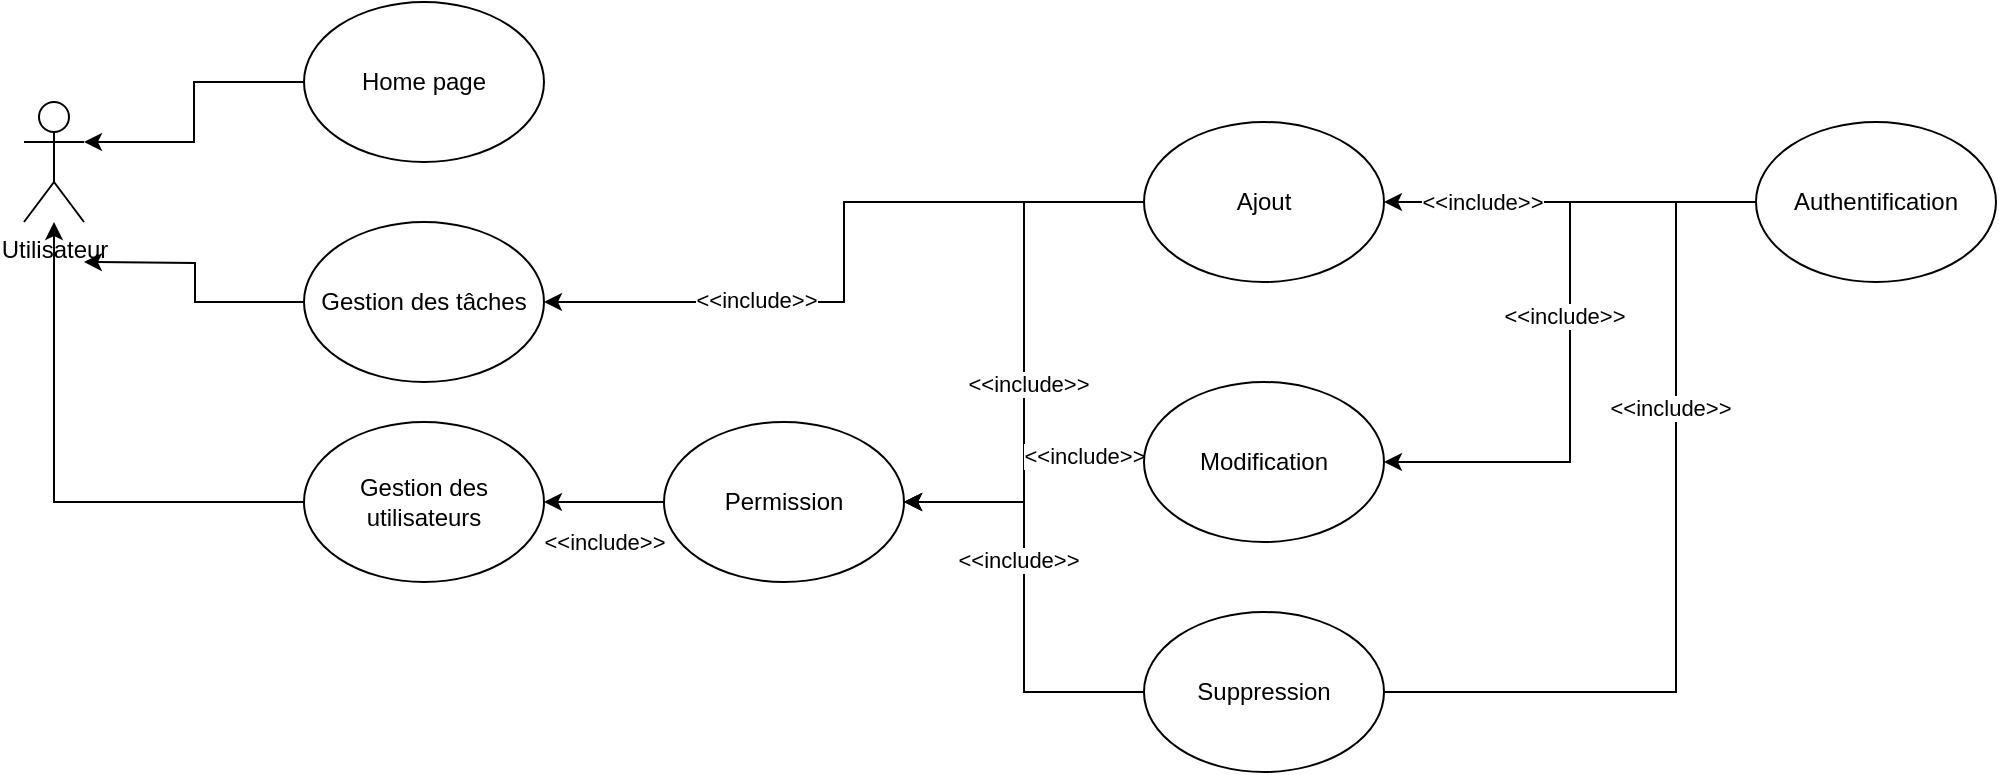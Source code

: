 <mxfile version="20.8.16" type="device"><diagram name="Page-1" id="rvUl8wwG4husMJX-CAwQ"><mxGraphModel dx="1482" dy="878" grid="1" gridSize="10" guides="1" tooltips="1" connect="1" arrows="1" fold="1" page="1" pageScale="1" pageWidth="827" pageHeight="1169" math="0" shadow="0"><root><mxCell id="0"/><mxCell id="1" parent="0"/><mxCell id="97BlrQEdH_7k-auP6yfJ-1" value="Utilisateur" style="shape=umlActor;verticalLabelPosition=bottom;verticalAlign=top;html=1;outlineConnect=0;" parent="1" vertex="1"><mxGeometry x="80" y="260" width="30" height="60" as="geometry"/></mxCell><mxCell id="97BlrQEdH_7k-auP6yfJ-12" style="edgeStyle=orthogonalEdgeStyle;rounded=0;orthogonalLoop=1;jettySize=auto;html=1;entryX=1;entryY=0.333;entryDx=0;entryDy=0;entryPerimeter=0;" parent="1" source="97BlrQEdH_7k-auP6yfJ-2" target="97BlrQEdH_7k-auP6yfJ-1" edge="1"><mxGeometry relative="1" as="geometry"/></mxCell><mxCell id="97BlrQEdH_7k-auP6yfJ-2" value="Home page" style="ellipse;whiteSpace=wrap;html=1;" parent="1" vertex="1"><mxGeometry x="220" y="210" width="120" height="80" as="geometry"/></mxCell><mxCell id="97BlrQEdH_7k-auP6yfJ-13" style="edgeStyle=orthogonalEdgeStyle;rounded=0;orthogonalLoop=1;jettySize=auto;html=1;" parent="1" source="97BlrQEdH_7k-auP6yfJ-3" edge="1"><mxGeometry relative="1" as="geometry"><mxPoint x="110" y="340" as="targetPoint"/></mxGeometry></mxCell><mxCell id="97BlrQEdH_7k-auP6yfJ-3" value="Gestion des tâches" style="ellipse;whiteSpace=wrap;html=1;" parent="1" vertex="1"><mxGeometry x="220" y="320" width="120" height="80" as="geometry"/></mxCell><mxCell id="97BlrQEdH_7k-auP6yfJ-14" style="edgeStyle=orthogonalEdgeStyle;rounded=0;orthogonalLoop=1;jettySize=auto;html=1;" parent="1" source="97BlrQEdH_7k-auP6yfJ-8" target="97BlrQEdH_7k-auP6yfJ-1" edge="1"><mxGeometry relative="1" as="geometry"/></mxCell><mxCell id="97BlrQEdH_7k-auP6yfJ-8" value="Gestion des utilisateurs" style="ellipse;whiteSpace=wrap;html=1;" parent="1" vertex="1"><mxGeometry x="220" y="420" width="120" height="80" as="geometry"/></mxCell><mxCell id="Uog1ShHwuh-9K8Di8xAw-6" style="edgeStyle=orthogonalEdgeStyle;rounded=0;orthogonalLoop=1;jettySize=auto;html=1;entryX=1;entryY=0.5;entryDx=0;entryDy=0;" edge="1" parent="1" source="97BlrQEdH_7k-auP6yfJ-9" target="Uog1ShHwuh-9K8Di8xAw-2"><mxGeometry relative="1" as="geometry"/></mxCell><mxCell id="Uog1ShHwuh-9K8Di8xAw-9" value="&amp;lt;&amp;lt;include&amp;gt;&amp;gt;" style="edgeLabel;html=1;align=center;verticalAlign=middle;resizable=0;points=[];" vertex="1" connectable="0" parent="Uog1ShHwuh-9K8Di8xAw-6"><mxGeometry x="-0.051" y="-3" relative="1" as="geometry"><mxPoint as="offset"/></mxGeometry></mxCell><mxCell id="Uog1ShHwuh-9K8Di8xAw-7" style="edgeStyle=orthogonalEdgeStyle;rounded=0;orthogonalLoop=1;jettySize=auto;html=1;entryX=1;entryY=0.5;entryDx=0;entryDy=0;" edge="1" parent="1" source="97BlrQEdH_7k-auP6yfJ-9" target="Uog1ShHwuh-9K8Di8xAw-1"><mxGeometry relative="1" as="geometry"/></mxCell><mxCell id="Uog1ShHwuh-9K8Di8xAw-8" value="&amp;lt;&amp;lt;include&amp;gt;&amp;gt;" style="edgeLabel;html=1;align=center;verticalAlign=middle;resizable=0;points=[];" vertex="1" connectable="0" parent="Uog1ShHwuh-9K8Di8xAw-7"><mxGeometry x="0.473" relative="1" as="geometry"><mxPoint as="offset"/></mxGeometry></mxCell><mxCell id="97BlrQEdH_7k-auP6yfJ-9" value="Authentification" style="ellipse;whiteSpace=wrap;html=1;" parent="1" vertex="1"><mxGeometry x="946" y="270" width="120" height="80" as="geometry"/></mxCell><mxCell id="97BlrQEdH_7k-auP6yfJ-15" style="edgeStyle=orthogonalEdgeStyle;rounded=0;orthogonalLoop=1;jettySize=auto;html=1;exitX=0;exitY=0.5;exitDx=0;exitDy=0;" parent="1" source="97BlrQEdH_7k-auP6yfJ-10" target="97BlrQEdH_7k-auP6yfJ-8" edge="1"><mxGeometry relative="1" as="geometry"/></mxCell><mxCell id="Uog1ShHwuh-9K8Di8xAw-18" value="&amp;lt;&amp;lt;include&amp;gt;&amp;gt;" style="edgeLabel;html=1;align=center;verticalAlign=middle;resizable=0;points=[];" vertex="1" connectable="0" parent="97BlrQEdH_7k-auP6yfJ-15"><mxGeometry x="0.2" y="3" relative="1" as="geometry"><mxPoint x="6" y="17" as="offset"/></mxGeometry></mxCell><mxCell id="97BlrQEdH_7k-auP6yfJ-10" value="Permission" style="ellipse;whiteSpace=wrap;html=1;" parent="1" vertex="1"><mxGeometry x="400" y="420" width="120" height="80" as="geometry"/></mxCell><mxCell id="Uog1ShHwuh-9K8Di8xAw-14" style="edgeStyle=orthogonalEdgeStyle;rounded=0;orthogonalLoop=1;jettySize=auto;html=1;entryX=1;entryY=0.5;entryDx=0;entryDy=0;" edge="1" parent="1" source="Uog1ShHwuh-9K8Di8xAw-1" target="97BlrQEdH_7k-auP6yfJ-10"><mxGeometry relative="1" as="geometry"/></mxCell><mxCell id="Uog1ShHwuh-9K8Di8xAw-15" value="&amp;lt;&amp;lt;include&amp;gt;&amp;gt;" style="edgeLabel;html=1;align=center;verticalAlign=middle;resizable=0;points=[];" vertex="1" connectable="0" parent="Uog1ShHwuh-9K8Di8xAw-14"><mxGeometry x="0.118" y="2" relative="1" as="geometry"><mxPoint as="offset"/></mxGeometry></mxCell><mxCell id="Uog1ShHwuh-9K8Di8xAw-19" style="edgeStyle=orthogonalEdgeStyle;rounded=0;orthogonalLoop=1;jettySize=auto;html=1;" edge="1" parent="1" source="Uog1ShHwuh-9K8Di8xAw-1" target="97BlrQEdH_7k-auP6yfJ-3"><mxGeometry relative="1" as="geometry"/></mxCell><mxCell id="Uog1ShHwuh-9K8Di8xAw-20" value="&amp;lt;&amp;lt;include&amp;gt;&amp;gt;" style="edgeLabel;html=1;align=center;verticalAlign=middle;resizable=0;points=[];" vertex="1" connectable="0" parent="Uog1ShHwuh-9K8Di8xAw-19"><mxGeometry x="0.394" y="-1" relative="1" as="geometry"><mxPoint as="offset"/></mxGeometry></mxCell><mxCell id="Uog1ShHwuh-9K8Di8xAw-1" value="Ajout" style="ellipse;whiteSpace=wrap;html=1;" vertex="1" parent="1"><mxGeometry x="640" y="270" width="120" height="80" as="geometry"/></mxCell><mxCell id="Uog1ShHwuh-9K8Di8xAw-13" style="edgeStyle=orthogonalEdgeStyle;rounded=0;orthogonalLoop=1;jettySize=auto;html=1;" edge="1" parent="1" source="Uog1ShHwuh-9K8Di8xAw-2" target="97BlrQEdH_7k-auP6yfJ-10"><mxGeometry relative="1" as="geometry"/></mxCell><mxCell id="Uog1ShHwuh-9K8Di8xAw-16" value="&amp;lt;&amp;lt;include&amp;gt;&amp;gt;" style="edgeLabel;html=1;align=center;verticalAlign=middle;resizable=0;points=[];" vertex="1" connectable="0" parent="Uog1ShHwuh-9K8Di8xAw-13"><mxGeometry x="-0.571" y="-3" relative="1" as="geometry"><mxPoint as="offset"/></mxGeometry></mxCell><mxCell id="Uog1ShHwuh-9K8Di8xAw-2" value="Modification" style="ellipse;whiteSpace=wrap;html=1;" vertex="1" parent="1"><mxGeometry x="640" y="400" width="120" height="80" as="geometry"/></mxCell><mxCell id="Uog1ShHwuh-9K8Di8xAw-4" value="" style="edgeStyle=orthogonalEdgeStyle;rounded=0;orthogonalLoop=1;jettySize=auto;html=1;endArrow=none;entryX=1;entryY=0.5;entryDx=0;entryDy=0;" edge="1" parent="1" source="97BlrQEdH_7k-auP6yfJ-9" target="Uog1ShHwuh-9K8Di8xAw-3"><mxGeometry relative="1" as="geometry"><Array as="points"><mxPoint x="906" y="310"/><mxPoint x="906" y="555"/></Array><mxPoint x="946" y="310" as="sourcePoint"/><mxPoint x="710" y="690" as="targetPoint"/></mxGeometry></mxCell><mxCell id="Uog1ShHwuh-9K8Di8xAw-10" value="&amp;lt;&amp;lt;include&amp;gt;&amp;gt;" style="edgeLabel;html=1;align=center;verticalAlign=middle;resizable=0;points=[];" vertex="1" connectable="0" parent="Uog1ShHwuh-9K8Di8xAw-4"><mxGeometry x="-0.336" y="-3" relative="1" as="geometry"><mxPoint as="offset"/></mxGeometry></mxCell><mxCell id="Uog1ShHwuh-9K8Di8xAw-12" style="edgeStyle=orthogonalEdgeStyle;rounded=0;orthogonalLoop=1;jettySize=auto;html=1;entryX=1;entryY=0.5;entryDx=0;entryDy=0;" edge="1" parent="1" source="Uog1ShHwuh-9K8Di8xAw-3" target="97BlrQEdH_7k-auP6yfJ-10"><mxGeometry relative="1" as="geometry"/></mxCell><mxCell id="Uog1ShHwuh-9K8Di8xAw-17" value="&amp;lt;&amp;lt;include&amp;gt;&amp;gt;" style="edgeLabel;html=1;align=center;verticalAlign=middle;resizable=0;points=[];" vertex="1" connectable="0" parent="Uog1ShHwuh-9K8Di8xAw-12"><mxGeometry x="0.172" y="3" relative="1" as="geometry"><mxPoint as="offset"/></mxGeometry></mxCell><mxCell id="Uog1ShHwuh-9K8Di8xAw-3" value="Suppression" style="ellipse;whiteSpace=wrap;html=1;" vertex="1" parent="1"><mxGeometry x="640" y="515" width="120" height="80" as="geometry"/></mxCell></root></mxGraphModel></diagram></mxfile>